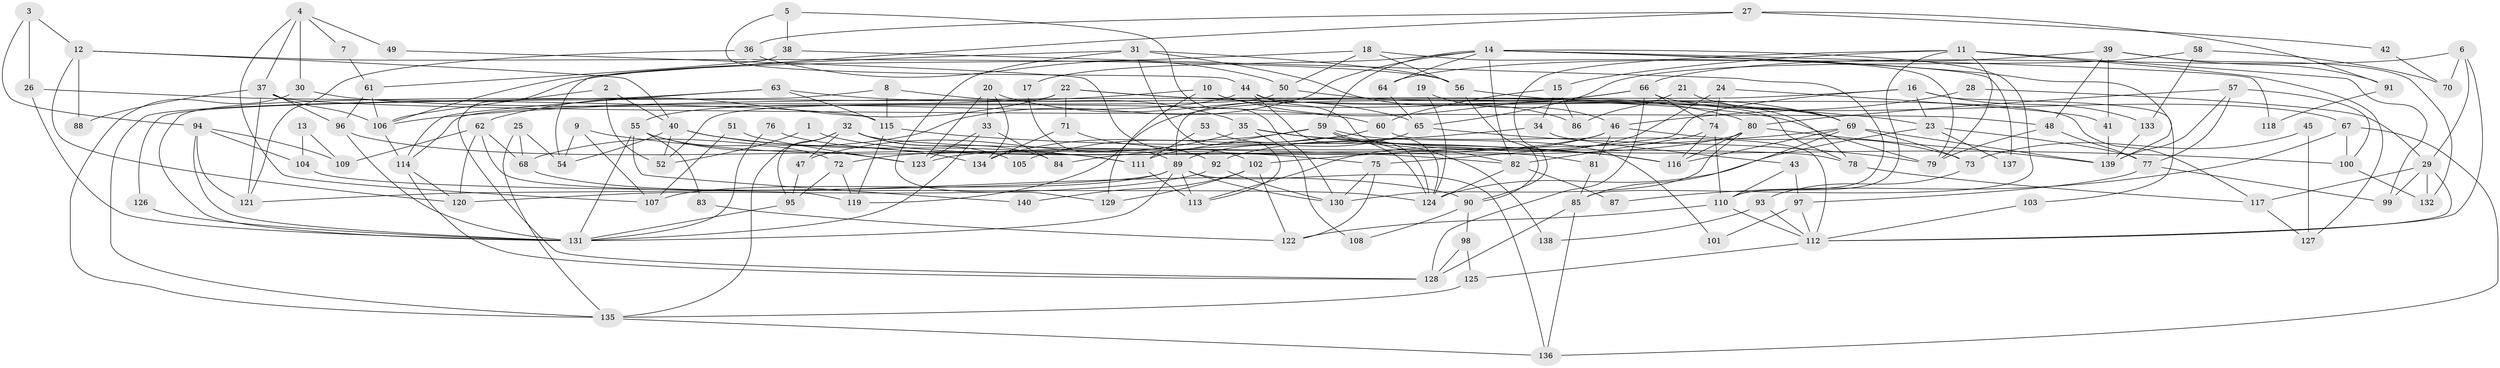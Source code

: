 // coarse degree distribution, {3: 0.16071428571428573, 5: 0.125, 4: 0.14285714285714285, 7: 0.125, 6: 0.08928571428571429, 8: 0.07142857142857142, 2: 0.03571428571428571, 9: 0.07142857142857142, 11: 0.07142857142857142, 10: 0.05357142857142857, 12: 0.017857142857142856, 16: 0.017857142857142856, 15: 0.017857142857142856}
// Generated by graph-tools (version 1.1) at 2025/37/03/04/25 23:37:05]
// undirected, 140 vertices, 280 edges
graph export_dot {
  node [color=gray90,style=filled];
  1;
  2;
  3;
  4;
  5;
  6;
  7;
  8;
  9;
  10;
  11;
  12;
  13;
  14;
  15;
  16;
  17;
  18;
  19;
  20;
  21;
  22;
  23;
  24;
  25;
  26;
  27;
  28;
  29;
  30;
  31;
  32;
  33;
  34;
  35;
  36;
  37;
  38;
  39;
  40;
  41;
  42;
  43;
  44;
  45;
  46;
  47;
  48;
  49;
  50;
  51;
  52;
  53;
  54;
  55;
  56;
  57;
  58;
  59;
  60;
  61;
  62;
  63;
  64;
  65;
  66;
  67;
  68;
  69;
  70;
  71;
  72;
  73;
  74;
  75;
  76;
  77;
  78;
  79;
  80;
  81;
  82;
  83;
  84;
  85;
  86;
  87;
  88;
  89;
  90;
  91;
  92;
  93;
  94;
  95;
  96;
  97;
  98;
  99;
  100;
  101;
  102;
  103;
  104;
  105;
  106;
  107;
  108;
  109;
  110;
  111;
  112;
  113;
  114;
  115;
  116;
  117;
  118;
  119;
  120;
  121;
  122;
  123;
  124;
  125;
  126;
  127;
  128;
  129;
  130;
  131;
  132;
  133;
  134;
  135;
  136;
  137;
  138;
  139;
  140;
  1 -- 81;
  1 -- 52;
  2 -- 106;
  2 -- 40;
  2 -- 52;
  3 -- 26;
  3 -- 12;
  3 -- 94;
  4 -- 37;
  4 -- 107;
  4 -- 7;
  4 -- 30;
  4 -- 49;
  5 -- 38;
  5 -- 44;
  5 -- 130;
  6 -- 66;
  6 -- 29;
  6 -- 70;
  6 -- 112;
  7 -- 61;
  8 -- 35;
  8 -- 115;
  8 -- 126;
  9 -- 54;
  9 -- 75;
  9 -- 107;
  10 -- 80;
  10 -- 106;
  10 -- 78;
  10 -- 129;
  11 -- 79;
  11 -- 90;
  11 -- 15;
  11 -- 99;
  11 -- 110;
  11 -- 127;
  12 -- 56;
  12 -- 40;
  12 -- 88;
  12 -- 120;
  13 -- 109;
  13 -- 104;
  14 -- 85;
  14 -- 59;
  14 -- 17;
  14 -- 64;
  14 -- 68;
  14 -- 82;
  14 -- 118;
  14 -- 137;
  14 -- 139;
  15 -- 60;
  15 -- 34;
  15 -- 86;
  16 -- 114;
  16 -- 23;
  16 -- 75;
  16 -- 103;
  16 -- 133;
  17 -- 89;
  18 -- 79;
  18 -- 50;
  18 -- 56;
  18 -- 128;
  19 -- 124;
  19 -- 46;
  20 -- 65;
  20 -- 123;
  20 -- 33;
  20 -- 134;
  21 -- 86;
  21 -- 69;
  22 -- 78;
  22 -- 131;
  22 -- 23;
  22 -- 62;
  22 -- 71;
  23 -- 77;
  23 -- 124;
  23 -- 137;
  24 -- 74;
  24 -- 113;
  24 -- 41;
  25 -- 135;
  25 -- 68;
  25 -- 54;
  26 -- 131;
  26 -- 115;
  27 -- 106;
  27 -- 36;
  27 -- 42;
  27 -- 91;
  28 -- 29;
  28 -- 46;
  29 -- 112;
  29 -- 99;
  29 -- 117;
  29 -- 132;
  30 -- 135;
  30 -- 60;
  31 -- 56;
  31 -- 54;
  31 -- 86;
  31 -- 113;
  31 -- 129;
  32 -- 95;
  32 -- 47;
  32 -- 78;
  32 -- 84;
  32 -- 105;
  32 -- 135;
  33 -- 123;
  33 -- 84;
  33 -- 131;
  34 -- 84;
  34 -- 43;
  35 -- 116;
  35 -- 100;
  35 -- 47;
  35 -- 108;
  36 -- 121;
  36 -- 50;
  37 -- 96;
  37 -- 121;
  37 -- 48;
  37 -- 88;
  37 -- 106;
  38 -- 61;
  38 -- 110;
  39 -- 48;
  39 -- 41;
  39 -- 64;
  39 -- 91;
  39 -- 132;
  40 -- 111;
  40 -- 134;
  40 -- 52;
  40 -- 54;
  41 -- 139;
  42 -- 70;
  43 -- 110;
  43 -- 97;
  44 -- 124;
  44 -- 117;
  44 -- 55;
  44 -- 82;
  45 -- 73;
  45 -- 127;
  46 -- 72;
  46 -- 92;
  46 -- 73;
  46 -- 81;
  47 -- 95;
  48 -- 79;
  48 -- 77;
  49 -- 102;
  50 -- 52;
  50 -- 69;
  51 -- 107;
  51 -- 123;
  53 -- 111;
  53 -- 124;
  55 -- 131;
  55 -- 72;
  55 -- 83;
  55 -- 123;
  55 -- 140;
  56 -- 69;
  56 -- 90;
  57 -- 77;
  57 -- 139;
  57 -- 80;
  57 -- 100;
  58 -- 133;
  58 -- 65;
  58 -- 70;
  59 -- 134;
  59 -- 124;
  59 -- 101;
  59 -- 111;
  59 -- 138;
  60 -- 112;
  60 -- 105;
  61 -- 106;
  61 -- 96;
  62 -- 68;
  62 -- 109;
  62 -- 119;
  62 -- 120;
  63 -- 115;
  63 -- 114;
  63 -- 79;
  63 -- 135;
  64 -- 65;
  65 -- 89;
  65 -- 79;
  66 -- 67;
  66 -- 128;
  66 -- 74;
  66 -- 89;
  66 -- 119;
  67 -- 100;
  67 -- 136;
  67 -- 87;
  68 -- 90;
  69 -- 116;
  69 -- 139;
  69 -- 73;
  69 -- 85;
  69 -- 102;
  71 -- 92;
  71 -- 134;
  72 -- 119;
  72 -- 95;
  73 -- 93;
  74 -- 82;
  74 -- 110;
  74 -- 116;
  75 -- 122;
  75 -- 130;
  76 -- 131;
  76 -- 82;
  77 -- 97;
  77 -- 99;
  78 -- 117;
  80 -- 130;
  80 -- 116;
  80 -- 123;
  80 -- 139;
  81 -- 85;
  82 -- 87;
  82 -- 124;
  83 -- 122;
  85 -- 136;
  85 -- 128;
  89 -- 130;
  89 -- 107;
  89 -- 113;
  89 -- 121;
  89 -- 131;
  89 -- 136;
  90 -- 98;
  90 -- 108;
  91 -- 118;
  92 -- 120;
  92 -- 130;
  93 -- 112;
  93 -- 138;
  94 -- 131;
  94 -- 104;
  94 -- 109;
  94 -- 121;
  95 -- 131;
  96 -- 131;
  96 -- 111;
  97 -- 112;
  97 -- 101;
  98 -- 128;
  98 -- 125;
  100 -- 132;
  102 -- 129;
  102 -- 122;
  102 -- 140;
  103 -- 112;
  104 -- 124;
  106 -- 114;
  110 -- 112;
  110 -- 122;
  111 -- 113;
  112 -- 125;
  114 -- 128;
  114 -- 120;
  115 -- 116;
  115 -- 119;
  117 -- 127;
  125 -- 135;
  126 -- 131;
  133 -- 139;
  135 -- 136;
}
